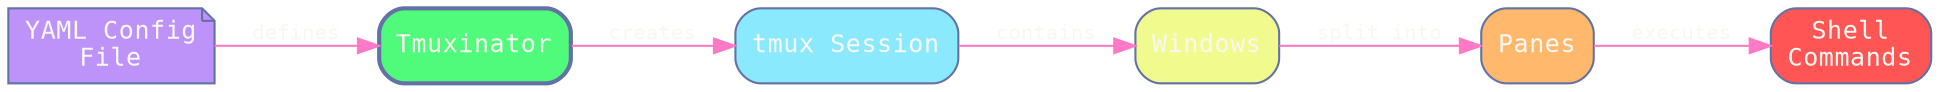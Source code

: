 digraph {
    rankdir=LR;
    node [fontname="monospace", fontsize=12, shape=box, style=rounded, color="#6272a4", fillcolor="#282a36", fontcolor="#f8f8f2", style="rounded,filled"];
    edge [color="#ff79c6", fontcolor="#f8f8f2", fontname="monospace", fontsize=10];
    
    yaml [label="YAML Config\nFile", shape=note, fillcolor="#bd93f9", style="filled,rounded"];
    tmuxinator [label="Tmuxinator", fillcolor="#50fa7b", style="filled,rounded", penwidth=2];
    tmux [label="tmux Session", fillcolor="#8be9fd", style="filled,rounded"];
    windows [label="Windows", fillcolor="#f1fa8c", style="filled,rounded"];
    panes [label="Panes", fillcolor="#ffb86c", style="filled,rounded"];
    commands [label="Shell\nCommands", shape=box, fillcolor="#ff5555", style="filled,rounded"];
    
    yaml -> tmuxinator [label="defines"];
    tmuxinator -> tmux [label="creates"];
    tmux -> windows [label="contains"];
    windows -> panes [label="split into"];
    panes -> commands [label="executes"];
}
